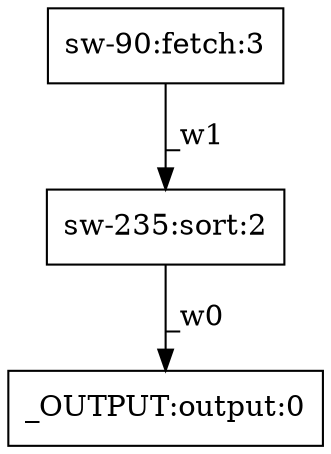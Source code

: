 digraph test1 { node [shape=box] "_OUTPUT" [label="_OUTPUT:output:0"];"sw-235" [label="sw-235:sort:2"];"sw-90" [label="sw-90:fetch:3"];"sw-235" -> "_OUTPUT" [label="_w0"];"sw-90" -> "sw-235" [label="_w1"];}